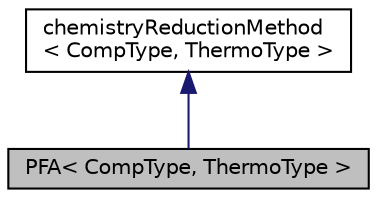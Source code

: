 digraph "PFA&lt; CompType, ThermoType &gt;"
{
  bgcolor="transparent";
  edge [fontname="Helvetica",fontsize="10",labelfontname="Helvetica",labelfontsize="10"];
  node [fontname="Helvetica",fontsize="10",shape=record];
  Node1 [label="PFA\< CompType, ThermoType \>",height=0.2,width=0.4,color="black", fillcolor="grey75", style="filled" fontcolor="black"];
  Node2 -> Node1 [dir="back",color="midnightblue",fontsize="10",style="solid",fontname="Helvetica"];
  Node2 [label="chemistryReductionMethod\l\< CompType, ThermoType \>",height=0.2,width=0.4,color="black",URL="$classFoam_1_1chemistryReductionMethod.html",tooltip="An abstract class for methods of chemical mechanism reduction. "];
}
